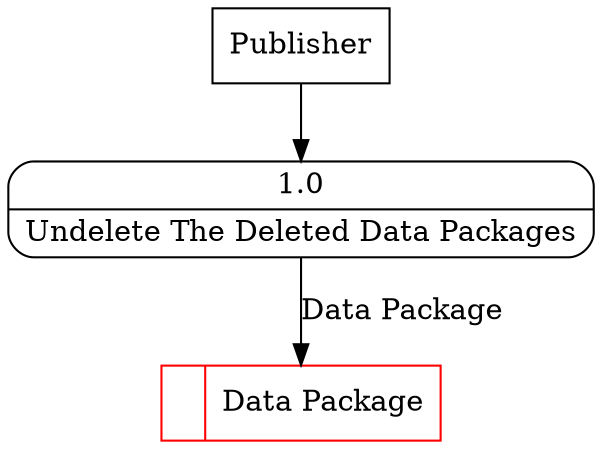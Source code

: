 digraph dfd2{ 
node[shape=record]
200 [label="<f0>  |<f1> Data Package " color=red];
201 [label="Publisher" shape=box];
202 [label="{<f0> 1.0|<f1> Undelete The Deleted Data Packages }" shape=Mrecord];
201 -> 202
202 -> 200 [label="Data Package"]
}